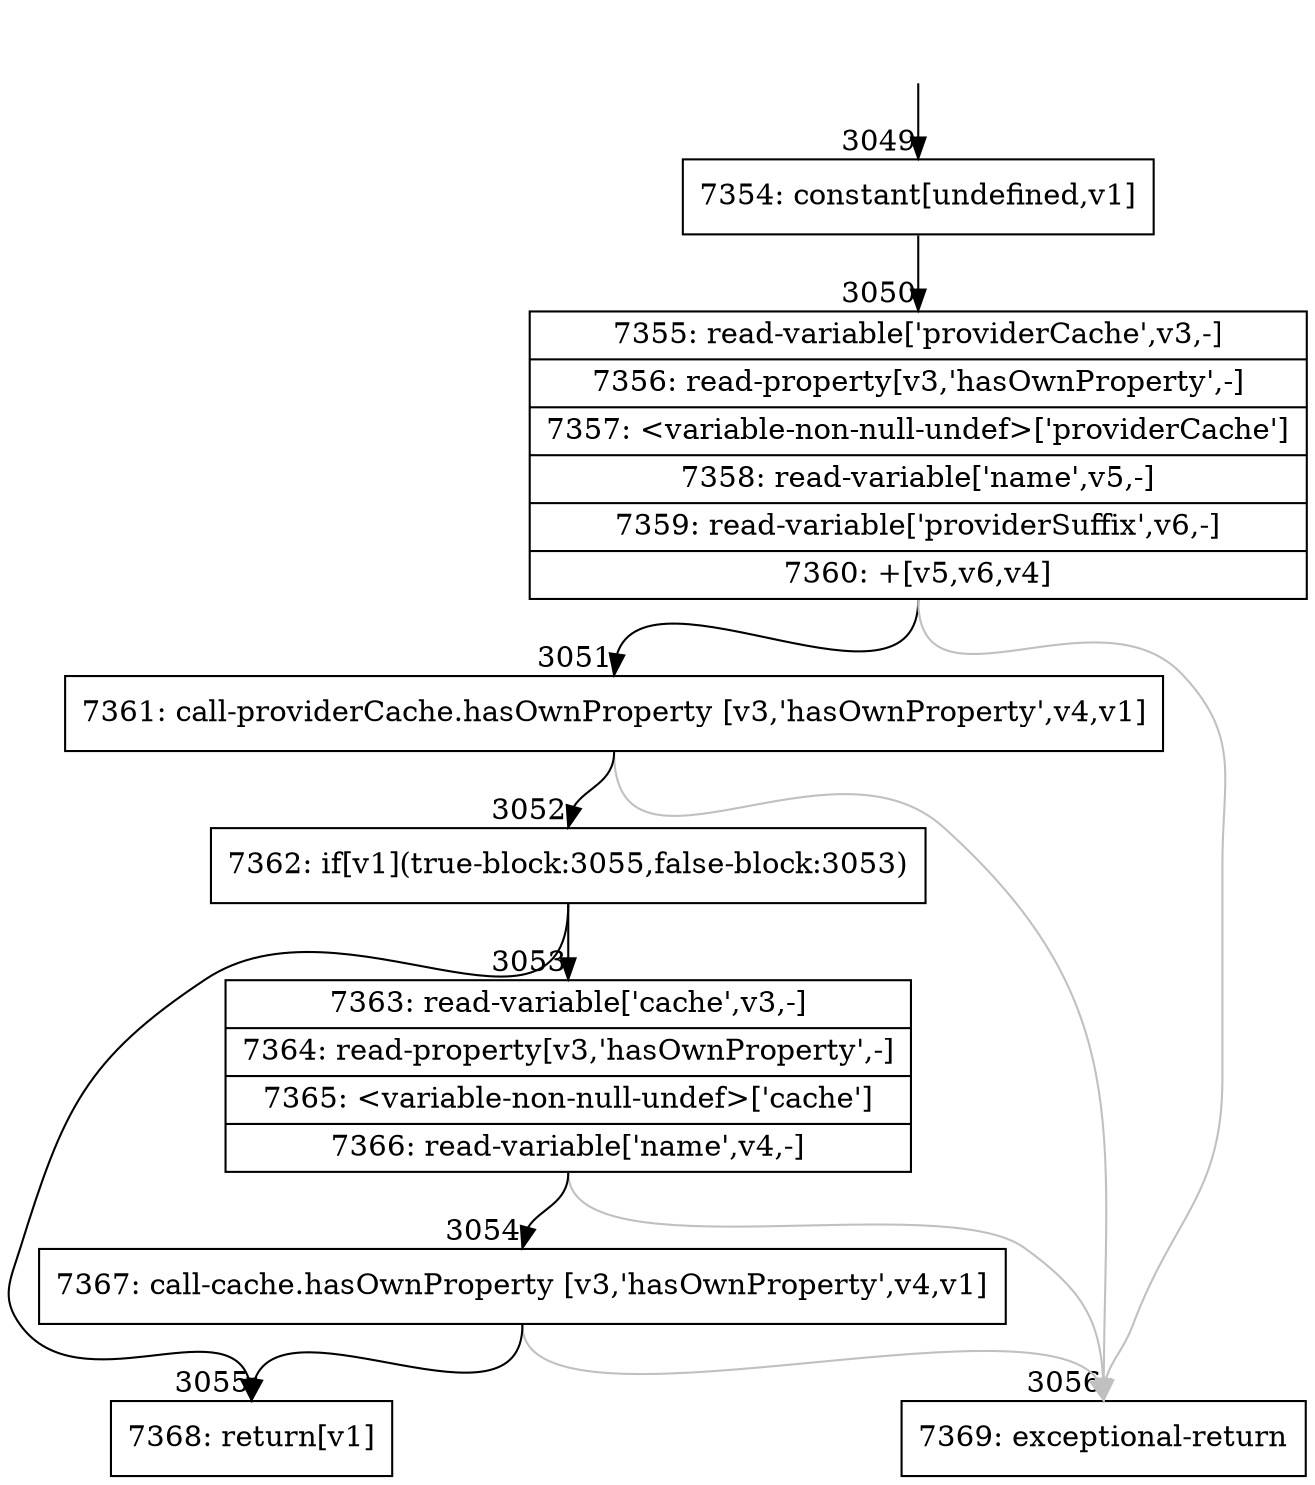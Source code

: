 digraph {
rankdir="TD"
BB_entry247[shape=none,label=""];
BB_entry247 -> BB3049 [tailport=s, headport=n, headlabel="    3049"]
BB3049 [shape=record label="{7354: constant[undefined,v1]}" ] 
BB3049 -> BB3050 [tailport=s, headport=n, headlabel="      3050"]
BB3050 [shape=record label="{7355: read-variable['providerCache',v3,-]|7356: read-property[v3,'hasOwnProperty',-]|7357: \<variable-non-null-undef\>['providerCache']|7358: read-variable['name',v5,-]|7359: read-variable['providerSuffix',v6,-]|7360: +[v5,v6,v4]}" ] 
BB3050 -> BB3051 [tailport=s, headport=n, headlabel="      3051"]
BB3050 -> BB3056 [tailport=s, headport=n, color=gray, headlabel="      3056"]
BB3051 [shape=record label="{7361: call-providerCache.hasOwnProperty [v3,'hasOwnProperty',v4,v1]}" ] 
BB3051 -> BB3052 [tailport=s, headport=n, headlabel="      3052"]
BB3051 -> BB3056 [tailport=s, headport=n, color=gray]
BB3052 [shape=record label="{7362: if[v1](true-block:3055,false-block:3053)}" ] 
BB3052 -> BB3055 [tailport=s, headport=n, headlabel="      3055"]
BB3052 -> BB3053 [tailport=s, headport=n, headlabel="      3053"]
BB3053 [shape=record label="{7363: read-variable['cache',v3,-]|7364: read-property[v3,'hasOwnProperty',-]|7365: \<variable-non-null-undef\>['cache']|7366: read-variable['name',v4,-]}" ] 
BB3053 -> BB3054 [tailport=s, headport=n, headlabel="      3054"]
BB3053 -> BB3056 [tailport=s, headport=n, color=gray]
BB3054 [shape=record label="{7367: call-cache.hasOwnProperty [v3,'hasOwnProperty',v4,v1]}" ] 
BB3054 -> BB3055 [tailport=s, headport=n]
BB3054 -> BB3056 [tailport=s, headport=n, color=gray]
BB3055 [shape=record label="{7368: return[v1]}" ] 
BB3056 [shape=record label="{7369: exceptional-return}" ] 
//#$~ 4471
}
